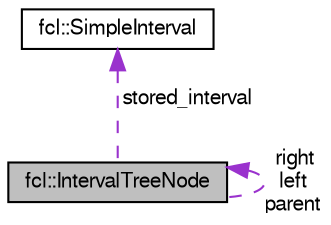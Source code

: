 digraph "fcl::IntervalTreeNode"
{
  edge [fontname="FreeSans",fontsize="10",labelfontname="FreeSans",labelfontsize="10"];
  node [fontname="FreeSans",fontsize="10",shape=record];
  Node1 [label="fcl::IntervalTreeNode",height=0.2,width=0.4,color="black", fillcolor="grey75", style="filled" fontcolor="black"];
  Node2 -> Node1 [dir="back",color="darkorchid3",fontsize="10",style="dashed",label=" stored_interval" ,fontname="FreeSans"];
  Node2 [label="fcl::SimpleInterval",height=0.2,width=0.4,color="black", fillcolor="white", style="filled",URL="$a00194.html",tooltip="Interval trees implemented using red-black-trees as described in the book Introduction_To_Algorithms_..."];
  Node1 -> Node1 [dir="back",color="darkorchid3",fontsize="10",style="dashed",label=" right\nleft\nparent" ,fontname="FreeSans"];
}
